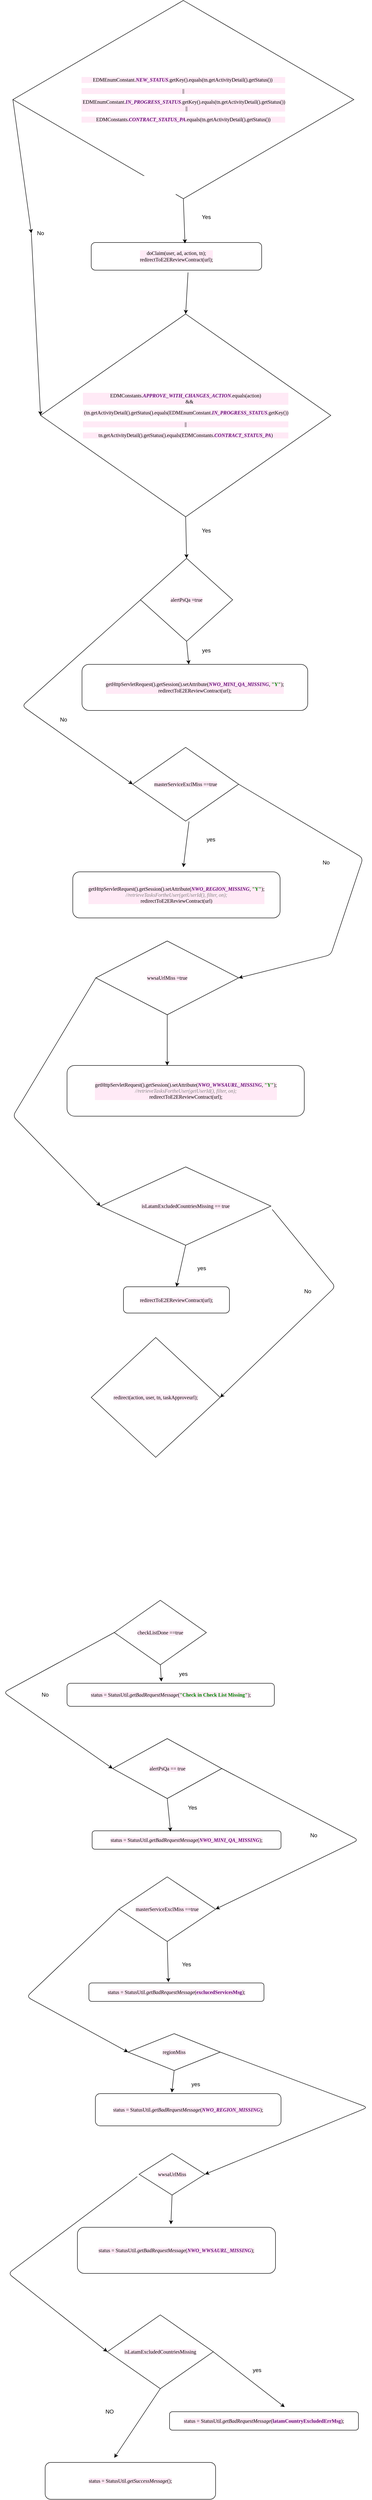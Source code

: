 <mxfile version="12.9.8" type="github">
  <diagram id="C5RBs43oDa-KdzZeNtuy" name="Page-1">
    <mxGraphModel dx="1849" dy="420" grid="1" gridSize="10" guides="1" tooltips="1" connect="1" arrows="1" fold="1" page="1" pageScale="1" pageWidth="827" pageHeight="1169" math="0" shadow="0">
      <root>
        <mxCell id="WIyWlLk6GJQsqaUBKTNV-0" />
        <mxCell id="WIyWlLk6GJQsqaUBKTNV-1" parent="WIyWlLk6GJQsqaUBKTNV-0" />
        <mxCell id="hJoSlyMiaI26ZgM42gBi-0" value="&lt;pre style=&quot;background-color: rgb(255 , 234 , 246) ; font-family: &amp;#34;consolas&amp;#34; ; font-size: 8.3pt&quot;&gt;EDMEnumConstant.&lt;span style=&quot;color: #660e7a ; font-weight: bold ; font-style: italic&quot;&gt;NEW_STATUS&lt;/span&gt;.getKey().equals(tn.getActivityDetail().getStatus()) &lt;/pre&gt;&lt;pre style=&quot;background-color: rgb(255 , 234 , 246) ; font-family: &amp;#34;consolas&amp;#34; ; font-size: 8.3pt&quot;&gt;||&lt;/pre&gt;&lt;pre style=&quot;background-color: rgb(255 , 234 , 246) ; font-family: &amp;#34;consolas&amp;#34; ; font-size: 8.3pt&quot;&gt; EDMEnumConstant.&lt;span style=&quot;color: #660e7a ; font-weight: bold ; font-style: italic&quot;&gt;IN_PROGRESS_STATUS&lt;/span&gt;.getKey().equals(tn.getActivityDetail().getStatus())&lt;br&gt;      || &lt;/pre&gt;&lt;pre style=&quot;background-color: rgb(255 , 234 , 246) ; font-family: &amp;#34;consolas&amp;#34; ; font-size: 8.3pt&quot;&gt;EDMConstants.&lt;span style=&quot;color: #660e7a ; font-weight: bold ; font-style: italic&quot;&gt;CONTRACT_STATUS_PA&lt;/span&gt;.equals(tn.getActivityDetail().getStatus())&lt;/pre&gt;" style="rhombus;whiteSpace=wrap;html=1;" parent="WIyWlLk6GJQsqaUBKTNV-1" vertex="1">
          <mxGeometry x="-790" y="60" width="740" height="430" as="geometry" />
        </mxCell>
        <mxCell id="hJoSlyMiaI26ZgM42gBi-2" value="&lt;pre style=&quot;background-color: rgb(255 , 234 , 246) ; font-family: &amp;#34;consolas&amp;#34; ; font-size: 8.3pt&quot;&gt;doClaim(user, ad, action, tn);&lt;br&gt;redirectToE2EReviewContract(url);&lt;/pre&gt;" style="rounded=1;whiteSpace=wrap;html=1;" parent="WIyWlLk6GJQsqaUBKTNV-1" vertex="1">
          <mxGeometry x="-620" y="585" width="370" height="60" as="geometry" />
        </mxCell>
        <mxCell id="hJoSlyMiaI26ZgM42gBi-3" value="" style="endArrow=classic;html=1;exitX=0.5;exitY=1;exitDx=0;exitDy=0;entryX=0.55;entryY=0.033;entryDx=0;entryDy=0;entryPerimeter=0;" parent="WIyWlLk6GJQsqaUBKTNV-1" source="hJoSlyMiaI26ZgM42gBi-0" target="hJoSlyMiaI26ZgM42gBi-2" edge="1">
          <mxGeometry width="50" height="50" relative="1" as="geometry">
            <mxPoint x="-490" y="550" as="sourcePoint" />
            <mxPoint x="-440" y="500" as="targetPoint" />
          </mxGeometry>
        </mxCell>
        <mxCell id="hJoSlyMiaI26ZgM42gBi-4" value="Yes" style="text;html=1;strokeColor=none;fillColor=none;align=center;verticalAlign=middle;whiteSpace=wrap;rounded=0;" parent="WIyWlLk6GJQsqaUBKTNV-1" vertex="1">
          <mxGeometry x="-390" y="520" width="40" height="20" as="geometry" />
        </mxCell>
        <mxCell id="hJoSlyMiaI26ZgM42gBi-5" value="&lt;div&gt;&lt;pre style=&quot;background-color: #ffeaf6 ; color: #000000 ; font-family: &amp;#34;consolas&amp;#34; ; font-size: 8.3pt&quot;&gt;EDMConstants.&lt;span style=&quot;color: #660e7a ; font-weight: bold ; font-style: italic&quot;&gt;APPROVE_WITH_CHANGES_ACTION&lt;/span&gt;.equals(action)&lt;br&gt;      &amp;amp;&amp;amp;&lt;/pre&gt;&lt;pre style=&quot;background-color: #ffeaf6 ; color: #000000 ; font-family: &amp;#34;consolas&amp;#34; ; font-size: 8.3pt&quot;&gt; (tn.getActivityDetail().getStatus().equals(EDMEnumConstant.&lt;span style=&quot;color: #660e7a ; font-weight: bold ; font-style: italic&quot;&gt;IN_PROGRESS_STATUS&lt;/span&gt;.getKey())&lt;/pre&gt;&lt;pre style=&quot;background-color: #ffeaf6 ; color: #000000 ; font-family: &amp;#34;consolas&amp;#34; ; font-size: 8.3pt&quot;&gt; || &lt;/pre&gt;&lt;pre style=&quot;background-color: #ffeaf6 ; color: #000000 ; font-family: &amp;#34;consolas&amp;#34; ; font-size: 8.3pt&quot;&gt;tn.getActivityDetail().getStatus().equals(EDMConstants.&lt;span style=&quot;color: #660e7a ; font-weight: bold ; font-style: italic&quot;&gt;CONTRACT_STATUS_PA&lt;/span&gt;)&lt;/pre&gt;&lt;/div&gt;" style="rhombus;whiteSpace=wrap;html=1;" parent="WIyWlLk6GJQsqaUBKTNV-1" vertex="1">
          <mxGeometry x="-730" y="740" width="630" height="440" as="geometry" />
        </mxCell>
        <mxCell id="hJoSlyMiaI26ZgM42gBi-6" value="" style="endArrow=classic;html=1;exitX=0;exitY=0.5;exitDx=0;exitDy=0;entryX=0;entryY=0.5;entryDx=0;entryDy=0;" parent="WIyWlLk6GJQsqaUBKTNV-1" source="hJoSlyMiaI26ZgM42gBi-7" target="hJoSlyMiaI26ZgM42gBi-5" edge="1">
          <mxGeometry width="50" height="50" relative="1" as="geometry">
            <mxPoint x="-410" y="330" as="sourcePoint" />
            <mxPoint x="-730" y="510" as="targetPoint" />
          </mxGeometry>
        </mxCell>
        <mxCell id="hJoSlyMiaI26ZgM42gBi-7" value="No" style="text;html=1;strokeColor=none;fillColor=none;align=center;verticalAlign=middle;whiteSpace=wrap;rounded=0;" parent="WIyWlLk6GJQsqaUBKTNV-1" vertex="1">
          <mxGeometry x="-750" y="555" width="40" height="20" as="geometry" />
        </mxCell>
        <mxCell id="hJoSlyMiaI26ZgM42gBi-8" value="" style="endArrow=classic;html=1;exitX=0;exitY=0.5;exitDx=0;exitDy=0;entryX=0;entryY=0.5;entryDx=0;entryDy=0;" parent="WIyWlLk6GJQsqaUBKTNV-1" source="hJoSlyMiaI26ZgM42gBi-0" target="hJoSlyMiaI26ZgM42gBi-7" edge="1">
          <mxGeometry width="50" height="50" relative="1" as="geometry">
            <mxPoint x="-790" y="275" as="sourcePoint" />
            <mxPoint x="-680" y="925" as="targetPoint" />
          </mxGeometry>
        </mxCell>
        <mxCell id="hJoSlyMiaI26ZgM42gBi-9" value="" style="endArrow=classic;html=1;entryX=0.5;entryY=0;entryDx=0;entryDy=0;exitX=0.568;exitY=1.083;exitDx=0;exitDy=0;exitPerimeter=0;" parent="WIyWlLk6GJQsqaUBKTNV-1" source="hJoSlyMiaI26ZgM42gBi-2" target="hJoSlyMiaI26ZgM42gBi-5" edge="1">
          <mxGeometry width="50" height="50" relative="1" as="geometry">
            <mxPoint x="-410" y="660" as="sourcePoint" />
            <mxPoint x="-410" y="680" as="targetPoint" />
          </mxGeometry>
        </mxCell>
        <mxCell id="hJoSlyMiaI26ZgM42gBi-10" value="&lt;pre style=&quot;background-color: rgb(255 , 234 , 246) ; font-family: &amp;#34;consolas&amp;#34; ; font-size: 8.3pt&quot;&gt;alertPsQa =true&lt;/pre&gt;" style="rhombus;whiteSpace=wrap;html=1;" parent="WIyWlLk6GJQsqaUBKTNV-1" vertex="1">
          <mxGeometry x="-513" y="1270" width="200" height="180" as="geometry" />
        </mxCell>
        <mxCell id="hJoSlyMiaI26ZgM42gBi-11" value="" style="endArrow=classic;html=1;exitX=0.5;exitY=1;exitDx=0;exitDy=0;entryX=0.5;entryY=0;entryDx=0;entryDy=0;" parent="WIyWlLk6GJQsqaUBKTNV-1" source="hJoSlyMiaI26ZgM42gBi-5" target="hJoSlyMiaI26ZgM42gBi-10" edge="1">
          <mxGeometry width="50" height="50" relative="1" as="geometry">
            <mxPoint x="-440" y="1230" as="sourcePoint" />
            <mxPoint x="-390" y="1180" as="targetPoint" />
          </mxGeometry>
        </mxCell>
        <mxCell id="hJoSlyMiaI26ZgM42gBi-12" value="Yes" style="text;html=1;strokeColor=none;fillColor=none;align=center;verticalAlign=middle;whiteSpace=wrap;rounded=0;" parent="WIyWlLk6GJQsqaUBKTNV-1" vertex="1">
          <mxGeometry x="-390" y="1200" width="40" height="20" as="geometry" />
        </mxCell>
        <mxCell id="hJoSlyMiaI26ZgM42gBi-13" value="&lt;pre style=&quot;background-color: rgb(255 , 234 , 246) ; font-family: &amp;#34;consolas&amp;#34; ; font-size: 8.3pt&quot;&gt;getHttpServletRequest().getSession().setAttribute(&lt;span style=&quot;color: #660e7a ; font-weight: bold ; font-style: italic&quot;&gt;NWO_MINI_QA_MISSING&lt;/span&gt;, &lt;span style=&quot;color: #008000 ; font-weight: bold&quot;&gt;&quot;Y&quot;&lt;/span&gt;);&lt;br&gt;redirectToE2EReviewContract(url);&lt;/pre&gt;" style="rounded=1;whiteSpace=wrap;html=1;" parent="WIyWlLk6GJQsqaUBKTNV-1" vertex="1">
          <mxGeometry x="-640" y="1500" width="490" height="100" as="geometry" />
        </mxCell>
        <mxCell id="hJoSlyMiaI26ZgM42gBi-14" value="" style="endArrow=classic;html=1;entryX=0.473;entryY=0;entryDx=0;entryDy=0;entryPerimeter=0;" parent="WIyWlLk6GJQsqaUBKTNV-1" target="hJoSlyMiaI26ZgM42gBi-13" edge="1">
          <mxGeometry width="50" height="50" relative="1" as="geometry">
            <mxPoint x="-413" y="1450" as="sourcePoint" />
            <mxPoint x="-400" y="1450" as="targetPoint" />
          </mxGeometry>
        </mxCell>
        <mxCell id="hJoSlyMiaI26ZgM42gBi-15" value="yes" style="text;html=1;strokeColor=none;fillColor=none;align=center;verticalAlign=middle;whiteSpace=wrap;rounded=0;" parent="WIyWlLk6GJQsqaUBKTNV-1" vertex="1">
          <mxGeometry x="-390" y="1460" width="40" height="20" as="geometry" />
        </mxCell>
        <mxCell id="hJoSlyMiaI26ZgM42gBi-16" value="&lt;pre style=&quot;background-color: rgb(255 , 234 , 246) ; font-family: &amp;#34;consolas&amp;#34; ; font-size: 8.3pt&quot;&gt;masterServiceExclMiss ==true&lt;/pre&gt;" style="rhombus;whiteSpace=wrap;html=1;" parent="WIyWlLk6GJQsqaUBKTNV-1" vertex="1">
          <mxGeometry x="-530" y="1680" width="230" height="160" as="geometry" />
        </mxCell>
        <mxCell id="hJoSlyMiaI26ZgM42gBi-17" value="" style="endArrow=classic;html=1;entryX=0;entryY=0.5;entryDx=0;entryDy=0;exitX=0;exitY=0.5;exitDx=0;exitDy=0;" parent="WIyWlLk6GJQsqaUBKTNV-1" target="hJoSlyMiaI26ZgM42gBi-16" edge="1" source="hJoSlyMiaI26ZgM42gBi-10">
          <mxGeometry width="50" height="50" relative="1" as="geometry">
            <mxPoint x="-520" y="1360" as="sourcePoint" />
            <mxPoint x="-720" y="1600" as="targetPoint" />
            <Array as="points">
              <mxPoint x="-770" y="1590" />
            </Array>
          </mxGeometry>
        </mxCell>
        <mxCell id="hJoSlyMiaI26ZgM42gBi-18" value="No" style="text;html=1;strokeColor=none;fillColor=none;align=center;verticalAlign=middle;whiteSpace=wrap;rounded=0;" parent="WIyWlLk6GJQsqaUBKTNV-1" vertex="1">
          <mxGeometry x="-700" y="1610" width="40" height="20" as="geometry" />
        </mxCell>
        <mxCell id="hJoSlyMiaI26ZgM42gBi-20" value="&lt;pre style=&quot;background-color: rgb(255 , 234 , 246) ; font-family: &amp;#34;consolas&amp;#34; ; font-size: 8.3pt&quot;&gt;getHttpServletRequest().getSession().setAttribute(&lt;span style=&quot;color: #660e7a ; font-weight: bold ; font-style: italic&quot;&gt;NWO_REGION_MISSING&lt;/span&gt;, &lt;span style=&quot;color: #008000 ; font-weight: bold&quot;&gt;&quot;Y&quot;&lt;/span&gt;);&lt;br&gt;&lt;span style=&quot;color: #808080 ; font-style: italic&quot;&gt;//retrieveTasksFortheUser(getUserId(), filter, on);&lt;br&gt;&lt;/span&gt;redirectToE2EReviewContract(url)&lt;/pre&gt;" style="rounded=1;whiteSpace=wrap;html=1;" parent="WIyWlLk6GJQsqaUBKTNV-1" vertex="1">
          <mxGeometry x="-660" y="1950" width="450" height="100" as="geometry" />
        </mxCell>
        <mxCell id="hJoSlyMiaI26ZgM42gBi-22" value="" style="endArrow=classic;html=1;exitX=0.532;exitY=1.004;exitDx=0;exitDy=0;exitPerimeter=0;" parent="WIyWlLk6GJQsqaUBKTNV-1" source="hJoSlyMiaI26ZgM42gBi-16" edge="1">
          <mxGeometry width="50" height="50" relative="1" as="geometry">
            <mxPoint x="-400" y="1920" as="sourcePoint" />
            <mxPoint x="-420" y="1940" as="targetPoint" />
          </mxGeometry>
        </mxCell>
        <mxCell id="hJoSlyMiaI26ZgM42gBi-23" value="yes" style="text;html=1;strokeColor=none;fillColor=none;align=center;verticalAlign=middle;whiteSpace=wrap;rounded=0;" parent="WIyWlLk6GJQsqaUBKTNV-1" vertex="1">
          <mxGeometry x="-380" y="1870" width="40" height="20" as="geometry" />
        </mxCell>
        <mxCell id="hJoSlyMiaI26ZgM42gBi-24" value="&lt;pre style=&quot;background-color: rgb(255 , 234 , 246) ; font-family: &amp;#34;consolas&amp;#34; ; font-size: 8.3pt&quot;&gt;wwsaUrlMiss =true&lt;/pre&gt;" style="rhombus;whiteSpace=wrap;html=1;" parent="WIyWlLk6GJQsqaUBKTNV-1" vertex="1">
          <mxGeometry x="-610" y="2100" width="310" height="160" as="geometry" />
        </mxCell>
        <mxCell id="hJoSlyMiaI26ZgM42gBi-25" value="" style="endArrow=classic;html=1;exitX=1;exitY=0.5;exitDx=0;exitDy=0;entryX=1;entryY=0.5;entryDx=0;entryDy=0;" parent="WIyWlLk6GJQsqaUBKTNV-1" source="hJoSlyMiaI26ZgM42gBi-16" target="hJoSlyMiaI26ZgM42gBi-24" edge="1">
          <mxGeometry width="50" height="50" relative="1" as="geometry">
            <mxPoint x="-80" y="2020" as="sourcePoint" />
            <mxPoint x="-260" y="2130" as="targetPoint" />
            <Array as="points">
              <mxPoint x="-30" y="1920" />
              <mxPoint x="-100" y="2130" />
            </Array>
          </mxGeometry>
        </mxCell>
        <mxCell id="hJoSlyMiaI26ZgM42gBi-26" value="No" style="text;html=1;strokeColor=none;fillColor=none;align=center;verticalAlign=middle;whiteSpace=wrap;rounded=0;" parent="WIyWlLk6GJQsqaUBKTNV-1" vertex="1">
          <mxGeometry x="-130" y="1920" width="40" height="20" as="geometry" />
        </mxCell>
        <mxCell id="hJoSlyMiaI26ZgM42gBi-27" value="" style="endArrow=classic;html=1;exitX=0.5;exitY=1;exitDx=0;exitDy=0;" parent="WIyWlLk6GJQsqaUBKTNV-1" source="hJoSlyMiaI26ZgM42gBi-24" edge="1">
          <mxGeometry width="50" height="50" relative="1" as="geometry">
            <mxPoint x="-470" y="2310" as="sourcePoint" />
            <mxPoint x="-455" y="2370" as="targetPoint" />
          </mxGeometry>
        </mxCell>
        <mxCell id="hJoSlyMiaI26ZgM42gBi-28" value="&lt;pre style=&quot;background-color: rgb(255 , 234 , 246) ; font-family: &amp;#34;consolas&amp;#34; ; font-size: 8.3pt&quot;&gt;getHttpServletRequest().getSession().setAttribute(&lt;span style=&quot;color: #660e7a ; font-weight: bold ; font-style: italic&quot;&gt;NWO_WWSAURL_MISSING&lt;/span&gt;, &lt;span style=&quot;color: #008000 ; font-weight: bold&quot;&gt;&quot;Y&quot;&lt;/span&gt;);&lt;br&gt;&lt;span style=&quot;color: #808080 ; font-style: italic&quot;&gt;//retrieveTasksFortheUser(getUserId(), filter, on);&lt;br&gt;&lt;/span&gt;redirectToE2EReviewContract(url);&lt;/pre&gt;" style="rounded=1;whiteSpace=wrap;html=1;" parent="WIyWlLk6GJQsqaUBKTNV-1" vertex="1">
          <mxGeometry x="-672.5" y="2370" width="515" height="110" as="geometry" />
        </mxCell>
        <mxCell id="uuovN06LYBaAnTUlVfJP-0" value="&lt;pre style=&quot;background-color: rgb(255 , 234 , 246) ; font-family: &amp;#34;consolas&amp;#34; ; font-size: 8.3pt&quot;&gt;isLatamExcludedCountriesMissing == true&lt;/pre&gt;" style="rhombus;whiteSpace=wrap;html=1;" vertex="1" parent="WIyWlLk6GJQsqaUBKTNV-1">
          <mxGeometry x="-600" y="2590" width="370" height="170" as="geometry" />
        </mxCell>
        <mxCell id="uuovN06LYBaAnTUlVfJP-1" value="" style="endArrow=classic;html=1;exitX=0;exitY=0.5;exitDx=0;exitDy=0;entryX=0;entryY=0.5;entryDx=0;entryDy=0;" edge="1" parent="WIyWlLk6GJQsqaUBKTNV-1" source="hJoSlyMiaI26ZgM42gBi-24" target="uuovN06LYBaAnTUlVfJP-0">
          <mxGeometry width="50" height="50" relative="1" as="geometry">
            <mxPoint x="-650" y="2220" as="sourcePoint" />
            <mxPoint x="-750" y="2450" as="targetPoint" />
            <Array as="points">
              <mxPoint x="-790" y="2480" />
            </Array>
          </mxGeometry>
        </mxCell>
        <mxCell id="uuovN06LYBaAnTUlVfJP-2" value="&lt;pre style=&quot;background-color: rgb(255 , 234 , 246) ; font-family: &amp;#34;consolas&amp;#34; ; font-size: 8.3pt&quot;&gt;redirectToE2EReviewContract(url);&lt;/pre&gt;" style="rounded=1;whiteSpace=wrap;html=1;" vertex="1" parent="WIyWlLk6GJQsqaUBKTNV-1">
          <mxGeometry x="-550" y="2850" width="230" height="57" as="geometry" />
        </mxCell>
        <mxCell id="uuovN06LYBaAnTUlVfJP-3" value="" style="endArrow=classic;html=1;exitX=0.5;exitY=1;exitDx=0;exitDy=0;entryX=0.5;entryY=0;entryDx=0;entryDy=0;" edge="1" parent="WIyWlLk6GJQsqaUBKTNV-1" source="uuovN06LYBaAnTUlVfJP-0" target="uuovN06LYBaAnTUlVfJP-2">
          <mxGeometry width="50" height="50" relative="1" as="geometry">
            <mxPoint x="-540" y="2830" as="sourcePoint" />
            <mxPoint x="-490" y="2780" as="targetPoint" />
          </mxGeometry>
        </mxCell>
        <mxCell id="uuovN06LYBaAnTUlVfJP-4" value="yes" style="text;html=1;strokeColor=none;fillColor=none;align=center;verticalAlign=middle;whiteSpace=wrap;rounded=0;" vertex="1" parent="WIyWlLk6GJQsqaUBKTNV-1">
          <mxGeometry x="-400" y="2800" width="40" height="20" as="geometry" />
        </mxCell>
        <mxCell id="uuovN06LYBaAnTUlVfJP-5" value="&lt;pre style=&quot;background-color: rgb(255 , 234 , 246) ; font-family: &amp;#34;consolas&amp;#34; ; font-size: 8.3pt&quot;&gt;redirect(action, user, tn, taskApproveurl);&lt;/pre&gt;" style="rhombus;whiteSpace=wrap;html=1;" vertex="1" parent="WIyWlLk6GJQsqaUBKTNV-1">
          <mxGeometry x="-620" y="2960" width="280" height="260" as="geometry" />
        </mxCell>
        <mxCell id="uuovN06LYBaAnTUlVfJP-6" value="" style="endArrow=classic;html=1;exitX=1.008;exitY=0.543;exitDx=0;exitDy=0;exitPerimeter=0;entryX=1;entryY=0.5;entryDx=0;entryDy=0;" edge="1" parent="WIyWlLk6GJQsqaUBKTNV-1" source="uuovN06LYBaAnTUlVfJP-0" target="uuovN06LYBaAnTUlVfJP-5">
          <mxGeometry width="50" height="50" relative="1" as="geometry">
            <mxPoint x="-260" y="2840" as="sourcePoint" />
            <mxPoint x="-210" y="2790" as="targetPoint" />
            <Array as="points">
              <mxPoint x="-90" y="2850" />
            </Array>
          </mxGeometry>
        </mxCell>
        <mxCell id="uuovN06LYBaAnTUlVfJP-7" value="No" style="text;html=1;strokeColor=none;fillColor=none;align=center;verticalAlign=middle;whiteSpace=wrap;rounded=0;" vertex="1" parent="WIyWlLk6GJQsqaUBKTNV-1">
          <mxGeometry x="-170" y="2850" width="40" height="20" as="geometry" />
        </mxCell>
        <mxCell id="uuovN06LYBaAnTUlVfJP-8" value="&lt;pre style=&quot;background-color: rgb(255 , 234 , 246) ; font-family: &amp;#34;consolas&amp;#34; ; font-size: 8.3pt&quot;&gt;checkListDone ==true&lt;/pre&gt;" style="rhombus;whiteSpace=wrap;html=1;" vertex="1" parent="WIyWlLk6GJQsqaUBKTNV-1">
          <mxGeometry x="-570" y="3530" width="200" height="140" as="geometry" />
        </mxCell>
        <mxCell id="uuovN06LYBaAnTUlVfJP-9" value="&lt;pre style=&quot;background-color: rgb(255 , 234 , 246) ; font-family: &amp;#34;consolas&amp;#34; ; font-size: 8.3pt&quot;&gt;status = StatusUtil.&lt;span style=&quot;font-style: italic&quot;&gt;getBadRequestMessage&lt;/span&gt;(&lt;span style=&quot;color: #008000 ; font-weight: bold&quot;&gt;&quot;Check in Check List Missing&quot;&lt;/span&gt;);&lt;/pre&gt;" style="rounded=1;whiteSpace=wrap;html=1;" vertex="1" parent="WIyWlLk6GJQsqaUBKTNV-1">
          <mxGeometry x="-672.5" y="3710" width="450" height="50" as="geometry" />
        </mxCell>
        <mxCell id="uuovN06LYBaAnTUlVfJP-10" value="" style="endArrow=classic;html=1;exitX=0.5;exitY=1;exitDx=0;exitDy=0;entryX=0.455;entryY=-0.073;entryDx=0;entryDy=0;entryPerimeter=0;" edge="1" parent="WIyWlLk6GJQsqaUBKTNV-1" source="uuovN06LYBaAnTUlVfJP-8" target="uuovN06LYBaAnTUlVfJP-9">
          <mxGeometry width="50" height="50" relative="1" as="geometry">
            <mxPoint x="-590" y="3710" as="sourcePoint" />
            <mxPoint x="-540" y="3660" as="targetPoint" />
          </mxGeometry>
        </mxCell>
        <mxCell id="uuovN06LYBaAnTUlVfJP-11" value="yes" style="text;html=1;strokeColor=none;fillColor=none;align=center;verticalAlign=middle;whiteSpace=wrap;rounded=0;" vertex="1" parent="WIyWlLk6GJQsqaUBKTNV-1">
          <mxGeometry x="-440" y="3680" width="40" height="20" as="geometry" />
        </mxCell>
        <mxCell id="uuovN06LYBaAnTUlVfJP-12" value="&lt;pre style=&quot;background-color: rgb(255 , 234 , 246) ; font-family: &amp;#34;consolas&amp;#34; ; font-size: 8.3pt&quot;&gt;alertPsQa == true&lt;/pre&gt;" style="rhombus;whiteSpace=wrap;html=1;" vertex="1" parent="WIyWlLk6GJQsqaUBKTNV-1">
          <mxGeometry x="-573.5" y="3830" width="237" height="130" as="geometry" />
        </mxCell>
        <mxCell id="uuovN06LYBaAnTUlVfJP-13" value="" style="endArrow=classic;html=1;exitX=0;exitY=0.5;exitDx=0;exitDy=0;entryX=0;entryY=0.5;entryDx=0;entryDy=0;" edge="1" parent="WIyWlLk6GJQsqaUBKTNV-1" source="uuovN06LYBaAnTUlVfJP-8" target="uuovN06LYBaAnTUlVfJP-12">
          <mxGeometry width="50" height="50" relative="1" as="geometry">
            <mxPoint x="-750" y="3780" as="sourcePoint" />
            <mxPoint x="-710" y="3770" as="targetPoint" />
            <Array as="points">
              <mxPoint x="-810" y="3730" />
            </Array>
          </mxGeometry>
        </mxCell>
        <mxCell id="uuovN06LYBaAnTUlVfJP-17" value="No" style="text;html=1;strokeColor=none;fillColor=none;align=center;verticalAlign=middle;whiteSpace=wrap;rounded=0;" vertex="1" parent="WIyWlLk6GJQsqaUBKTNV-1">
          <mxGeometry x="-740" y="3725" width="40" height="20" as="geometry" />
        </mxCell>
        <mxCell id="uuovN06LYBaAnTUlVfJP-18" value="&lt;pre style=&quot;background-color: rgb(255 , 234 , 246) ; font-family: &amp;#34;consolas&amp;#34; ; font-size: 8.3pt&quot;&gt;status = StatusUtil.&lt;span style=&quot;font-style: italic&quot;&gt;getBadRequestMessage&lt;/span&gt;(&lt;span style=&quot;color: #660e7a ; font-weight: bold ; font-style: italic&quot;&gt;NWO_MINI_QA_MISSING&lt;/span&gt;);&lt;/pre&gt;" style="rounded=1;whiteSpace=wrap;html=1;" vertex="1" parent="WIyWlLk6GJQsqaUBKTNV-1">
          <mxGeometry x="-618" y="4030" width="410" height="40" as="geometry" />
        </mxCell>
        <mxCell id="uuovN06LYBaAnTUlVfJP-19" value="" style="endArrow=classic;html=1;exitX=0.5;exitY=1;exitDx=0;exitDy=0;entryX=0.415;entryY=0.042;entryDx=0;entryDy=0;entryPerimeter=0;" edge="1" parent="WIyWlLk6GJQsqaUBKTNV-1" source="uuovN06LYBaAnTUlVfJP-12" target="uuovN06LYBaAnTUlVfJP-18">
          <mxGeometry width="50" height="50" relative="1" as="geometry">
            <mxPoint x="-450" y="4020" as="sourcePoint" />
            <mxPoint x="-400" y="3970" as="targetPoint" />
          </mxGeometry>
        </mxCell>
        <mxCell id="uuovN06LYBaAnTUlVfJP-20" value="Yes" style="text;html=1;strokeColor=none;fillColor=none;align=center;verticalAlign=middle;whiteSpace=wrap;rounded=0;" vertex="1" parent="WIyWlLk6GJQsqaUBKTNV-1">
          <mxGeometry x="-420" y="3970" width="40" height="20" as="geometry" />
        </mxCell>
        <mxCell id="uuovN06LYBaAnTUlVfJP-21" value="&lt;pre style=&quot;background-color: rgb(255 , 234 , 246) ; font-family: &amp;#34;consolas&amp;#34; ; font-size: 8.3pt&quot;&gt;masterServiceExclMiss ==true&lt;/pre&gt;" style="rhombus;whiteSpace=wrap;html=1;" vertex="1" parent="WIyWlLk6GJQsqaUBKTNV-1">
          <mxGeometry x="-560" y="4130" width="210" height="140" as="geometry" />
        </mxCell>
        <mxCell id="uuovN06LYBaAnTUlVfJP-22" value="&lt;pre style=&quot;background-color: rgb(255 , 234 , 246) ; font-family: &amp;#34;consolas&amp;#34; ; font-size: 8.3pt&quot;&gt;status = StatusUtil.&lt;span style=&quot;font-style: italic&quot;&gt;getBadRequestMessage&lt;/span&gt;(&lt;span style=&quot;color: #660e7a ; font-weight: bold&quot;&gt;exclucedServicesMsg&lt;/span&gt;);&lt;/pre&gt;" style="rounded=1;whiteSpace=wrap;html=1;" vertex="1" parent="WIyWlLk6GJQsqaUBKTNV-1">
          <mxGeometry x="-625" y="4360" width="380" height="40" as="geometry" />
        </mxCell>
        <mxCell id="uuovN06LYBaAnTUlVfJP-24" value="" style="endArrow=classic;html=1;exitX=0.5;exitY=1;exitDx=0;exitDy=0;entryX=0.454;entryY=-0.042;entryDx=0;entryDy=0;entryPerimeter=0;" edge="1" parent="WIyWlLk6GJQsqaUBKTNV-1" source="uuovN06LYBaAnTUlVfJP-21" target="uuovN06LYBaAnTUlVfJP-22">
          <mxGeometry width="50" height="50" relative="1" as="geometry">
            <mxPoint x="-470" y="4360" as="sourcePoint" />
            <mxPoint x="-420" y="4310" as="targetPoint" />
          </mxGeometry>
        </mxCell>
        <mxCell id="uuovN06LYBaAnTUlVfJP-25" value="Yes" style="text;html=1;strokeColor=none;fillColor=none;align=center;verticalAlign=middle;whiteSpace=wrap;rounded=0;" vertex="1" parent="WIyWlLk6GJQsqaUBKTNV-1">
          <mxGeometry x="-433" y="4310" width="40" height="20" as="geometry" />
        </mxCell>
        <mxCell id="uuovN06LYBaAnTUlVfJP-26" value="" style="endArrow=classic;html=1;exitX=1;exitY=0.5;exitDx=0;exitDy=0;entryX=1;entryY=0.5;entryDx=0;entryDy=0;" edge="1" parent="WIyWlLk6GJQsqaUBKTNV-1" source="uuovN06LYBaAnTUlVfJP-12" target="uuovN06LYBaAnTUlVfJP-21">
          <mxGeometry width="50" height="50" relative="1" as="geometry">
            <mxPoint x="-280" y="4180" as="sourcePoint" />
            <mxPoint x="-230" y="4130" as="targetPoint" />
            <Array as="points">
              <mxPoint x="-40" y="4050" />
            </Array>
          </mxGeometry>
        </mxCell>
        <mxCell id="uuovN06LYBaAnTUlVfJP-27" value="No" style="text;html=1;strokeColor=none;fillColor=none;align=center;verticalAlign=middle;whiteSpace=wrap;rounded=0;" vertex="1" parent="WIyWlLk6GJQsqaUBKTNV-1">
          <mxGeometry x="-157" y="4030" width="40" height="20" as="geometry" />
        </mxCell>
        <mxCell id="uuovN06LYBaAnTUlVfJP-28" value="&lt;pre style=&quot;background-color: rgb(255 , 234 , 246) ; font-family: &amp;#34;consolas&amp;#34; ; font-size: 8.3pt&quot;&gt;regionMiss&lt;/pre&gt;" style="rhombus;whiteSpace=wrap;html=1;" vertex="1" parent="WIyWlLk6GJQsqaUBKTNV-1">
          <mxGeometry x="-540" y="4470" width="200" height="80" as="geometry" />
        </mxCell>
        <mxCell id="uuovN06LYBaAnTUlVfJP-29" value="" style="endArrow=classic;html=1;exitX=0;exitY=0.5;exitDx=0;exitDy=0;entryX=0;entryY=0.5;entryDx=0;entryDy=0;" edge="1" parent="WIyWlLk6GJQsqaUBKTNV-1" source="uuovN06LYBaAnTUlVfJP-21" target="uuovN06LYBaAnTUlVfJP-28">
          <mxGeometry width="50" height="50" relative="1" as="geometry">
            <mxPoint x="-770" y="4440" as="sourcePoint" />
            <mxPoint x="-720" y="4390" as="targetPoint" />
            <Array as="points">
              <mxPoint x="-760" y="4390" />
            </Array>
          </mxGeometry>
        </mxCell>
        <mxCell id="uuovN06LYBaAnTUlVfJP-30" value="&lt;pre style=&quot;background-color: rgb(255 , 234 , 246) ; font-family: &amp;#34;consolas&amp;#34; ; font-size: 8.3pt&quot;&gt;status = StatusUtil.&lt;span style=&quot;font-style: italic&quot;&gt;getBadRequestMessage&lt;/span&gt;(&lt;span style=&quot;color: #660e7a ; font-weight: bold ; font-style: italic&quot;&gt;NWO_REGION_MISSING&lt;/span&gt;);&lt;/pre&gt;" style="rounded=1;whiteSpace=wrap;html=1;" vertex="1" parent="WIyWlLk6GJQsqaUBKTNV-1">
          <mxGeometry x="-611" y="4600" width="403" height="70" as="geometry" />
        </mxCell>
        <mxCell id="uuovN06LYBaAnTUlVfJP-31" value="" style="endArrow=classic;html=1;exitX=0.5;exitY=1;exitDx=0;exitDy=0;entryX=0.412;entryY=-0.033;entryDx=0;entryDy=0;entryPerimeter=0;" edge="1" parent="WIyWlLk6GJQsqaUBKTNV-1" source="uuovN06LYBaAnTUlVfJP-28" target="uuovN06LYBaAnTUlVfJP-30">
          <mxGeometry width="50" height="50" relative="1" as="geometry">
            <mxPoint x="-480" y="4610" as="sourcePoint" />
            <mxPoint x="-430" y="4560" as="targetPoint" />
          </mxGeometry>
        </mxCell>
        <mxCell id="uuovN06LYBaAnTUlVfJP-32" value="yes" style="text;html=1;strokeColor=none;fillColor=none;align=center;verticalAlign=middle;whiteSpace=wrap;rounded=0;" vertex="1" parent="WIyWlLk6GJQsqaUBKTNV-1">
          <mxGeometry x="-413" y="4570" width="40" height="20" as="geometry" />
        </mxCell>
        <mxCell id="uuovN06LYBaAnTUlVfJP-33" value="&lt;pre style=&quot;background-color: rgb(255 , 234 , 246) ; font-family: &amp;#34;consolas&amp;#34; ; font-size: 8.3pt&quot;&gt;wwsaUrlMiss&lt;/pre&gt;" style="rhombus;whiteSpace=wrap;html=1;" vertex="1" parent="WIyWlLk6GJQsqaUBKTNV-1">
          <mxGeometry x="-516" y="4730" width="143" height="90" as="geometry" />
        </mxCell>
        <mxCell id="uuovN06LYBaAnTUlVfJP-34" value="&lt;pre style=&quot;background-color: rgb(255 , 234 , 246) ; font-family: &amp;#34;consolas&amp;#34; ; font-size: 8.3pt&quot;&gt;status = StatusUtil.&lt;span style=&quot;font-style: italic&quot;&gt;getBadRequestMessage&lt;/span&gt;(&lt;span style=&quot;color: #660e7a ; font-weight: bold ; font-style: italic&quot;&gt;NWO_WWSAURL_MISSING&lt;/span&gt;);&lt;/pre&gt;" style="rounded=1;whiteSpace=wrap;html=1;" vertex="1" parent="WIyWlLk6GJQsqaUBKTNV-1">
          <mxGeometry x="-650" y="4890" width="430" height="100" as="geometry" />
        </mxCell>
        <mxCell id="uuovN06LYBaAnTUlVfJP-35" value="" style="endArrow=classic;html=1;exitX=0.5;exitY=1;exitDx=0;exitDy=0;entryX=0.472;entryY=-0.062;entryDx=0;entryDy=0;entryPerimeter=0;" edge="1" parent="WIyWlLk6GJQsqaUBKTNV-1" source="uuovN06LYBaAnTUlVfJP-33" target="uuovN06LYBaAnTUlVfJP-34">
          <mxGeometry width="50" height="50" relative="1" as="geometry">
            <mxPoint x="-630" y="4860" as="sourcePoint" />
            <mxPoint x="-580" y="4810" as="targetPoint" />
          </mxGeometry>
        </mxCell>
        <mxCell id="uuovN06LYBaAnTUlVfJP-36" value="" style="endArrow=classic;html=1;exitX=1;exitY=0.5;exitDx=0;exitDy=0;entryX=1;entryY=0.5;entryDx=0;entryDy=0;" edge="1" parent="WIyWlLk6GJQsqaUBKTNV-1" source="uuovN06LYBaAnTUlVfJP-28" target="uuovN06LYBaAnTUlVfJP-33">
          <mxGeometry width="50" height="50" relative="1" as="geometry">
            <mxPoint x="-150" y="4760" as="sourcePoint" />
            <mxPoint x="-100" y="4710" as="targetPoint" />
            <Array as="points">
              <mxPoint x="-20" y="4630" />
            </Array>
          </mxGeometry>
        </mxCell>
        <mxCell id="uuovN06LYBaAnTUlVfJP-37" value="&lt;pre style=&quot;background-color: rgb(255 , 234 , 246) ; font-family: &amp;#34;consolas&amp;#34; ; font-size: 8.3pt&quot;&gt;isLatamExcludedCountriesMissing&lt;/pre&gt;" style="rhombus;whiteSpace=wrap;html=1;" vertex="1" parent="WIyWlLk6GJQsqaUBKTNV-1">
          <mxGeometry x="-585" y="5080" width="230" height="160" as="geometry" />
        </mxCell>
        <mxCell id="uuovN06LYBaAnTUlVfJP-38" value="" style="endArrow=classic;html=1;entryX=0;entryY=0.5;entryDx=0;entryDy=0;" edge="1" parent="WIyWlLk6GJQsqaUBKTNV-1" target="uuovN06LYBaAnTUlVfJP-37">
          <mxGeometry width="50" height="50" relative="1" as="geometry">
            <mxPoint x="-520" y="4780" as="sourcePoint" />
            <mxPoint x="-670" y="5310" as="targetPoint" />
            <Array as="points">
              <mxPoint x="-800" y="4990" />
            </Array>
          </mxGeometry>
        </mxCell>
        <mxCell id="uuovN06LYBaAnTUlVfJP-39" value="&lt;pre style=&quot;background-color: rgb(255 , 234 , 246) ; font-family: &amp;#34;consolas&amp;#34; ; font-size: 8.3pt&quot;&gt;status = StatusUtil.&lt;span style=&quot;font-style: italic&quot;&gt;getBadRequestMessage&lt;/span&gt;(&lt;span style=&quot;color: #660e7a ; font-weight: bold&quot;&gt;latamCountryExcludedErrMsg&lt;/span&gt;);&lt;/pre&gt;" style="rounded=1;whiteSpace=wrap;html=1;" vertex="1" parent="WIyWlLk6GJQsqaUBKTNV-1">
          <mxGeometry x="-450" y="5290" width="410" height="40" as="geometry" />
        </mxCell>
        <mxCell id="uuovN06LYBaAnTUlVfJP-40" value="" style="endArrow=classic;html=1;exitX=1;exitY=0.5;exitDx=0;exitDy=0;" edge="1" parent="WIyWlLk6GJQsqaUBKTNV-1" source="uuovN06LYBaAnTUlVfJP-37">
          <mxGeometry width="50" height="50" relative="1" as="geometry">
            <mxPoint x="-580" y="5290" as="sourcePoint" />
            <mxPoint x="-200" y="5280" as="targetPoint" />
          </mxGeometry>
        </mxCell>
        <mxCell id="uuovN06LYBaAnTUlVfJP-42" value="&lt;div&gt;&lt;meta http-equiv=&quot;content-type&quot; content=&quot;text/html; charset=UTF-8&quot;&gt;&lt;pre style=&quot;background-color:#ffeaf6;color:#000000;font-family:&#39;Consolas&#39;;font-size:8.3pt;&quot;&gt;status = StatusUtil.&lt;span style=&quot;font-style:italic;&quot;&gt;getSuccessMessage&lt;/span&gt;();&lt;/pre&gt;&lt;/div&gt;" style="rounded=1;whiteSpace=wrap;html=1;" vertex="1" parent="WIyWlLk6GJQsqaUBKTNV-1">
          <mxGeometry x="-720" y="5400" width="370" height="80" as="geometry" />
        </mxCell>
        <mxCell id="uuovN06LYBaAnTUlVfJP-43" value="yes" style="text;html=1;strokeColor=none;fillColor=none;align=center;verticalAlign=middle;whiteSpace=wrap;rounded=0;" vertex="1" parent="WIyWlLk6GJQsqaUBKTNV-1">
          <mxGeometry x="-280" y="5190" width="40" height="20" as="geometry" />
        </mxCell>
        <mxCell id="uuovN06LYBaAnTUlVfJP-44" value="" style="endArrow=classic;html=1;exitX=0.5;exitY=1;exitDx=0;exitDy=0;" edge="1" parent="WIyWlLk6GJQsqaUBKTNV-1" source="uuovN06LYBaAnTUlVfJP-37">
          <mxGeometry width="50" height="50" relative="1" as="geometry">
            <mxPoint x="-620" y="5320" as="sourcePoint" />
            <mxPoint x="-570" y="5390" as="targetPoint" />
          </mxGeometry>
        </mxCell>
        <mxCell id="uuovN06LYBaAnTUlVfJP-45" value="NO" style="text;html=1;strokeColor=none;fillColor=none;align=center;verticalAlign=middle;whiteSpace=wrap;rounded=0;" vertex="1" parent="WIyWlLk6GJQsqaUBKTNV-1">
          <mxGeometry x="-600" y="5280" width="40" height="20" as="geometry" />
        </mxCell>
      </root>
    </mxGraphModel>
  </diagram>
</mxfile>
